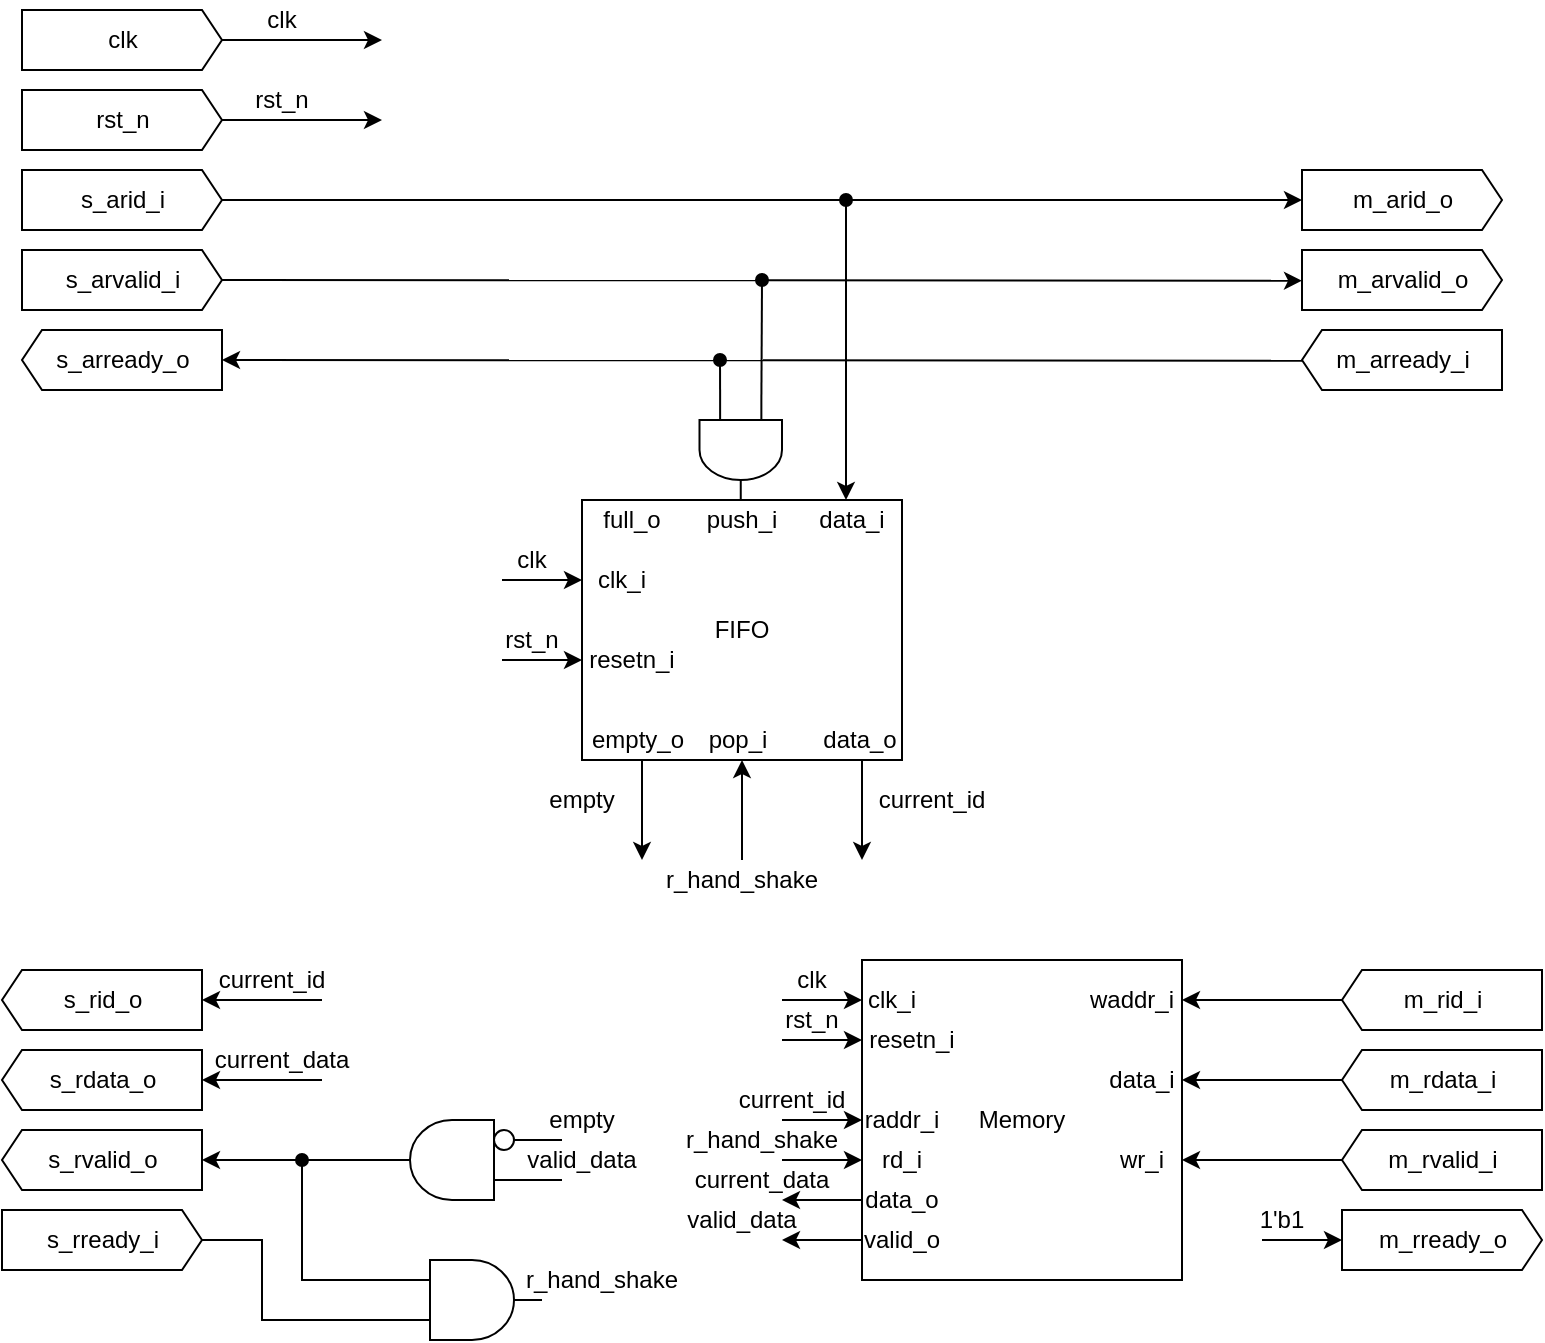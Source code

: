 <mxfile version="13.3.0" type="device"><diagram id="Gw0zMkrtRh1umM7MUWqY" name="Page-1"><mxGraphModel dx="1178" dy="657" grid="1" gridSize="10" guides="0" tooltips="1" connect="1" arrows="1" fold="1" page="1" pageScale="1" pageWidth="827" pageHeight="1169" math="0" shadow="0"><root><mxCell id="0"/><mxCell id="1" parent="0"/><mxCell id="RzUcPz_rTl-jym3OmIrF-1" value="FIFO" style="rounded=0;whiteSpace=wrap;html=1;" parent="1" vertex="1"><mxGeometry x="320" y="290" width="160" height="130" as="geometry"/></mxCell><mxCell id="RzUcPz_rTl-jym3OmIrF-2" value="data_i" style="text;html=1;strokeColor=none;fillColor=none;align=center;verticalAlign=middle;whiteSpace=wrap;rounded=0;" parent="1" vertex="1"><mxGeometry x="430" y="290" width="50" height="20" as="geometry"/></mxCell><mxCell id="RzUcPz_rTl-jym3OmIrF-3" value="push_i" style="text;html=1;strokeColor=none;fillColor=none;align=center;verticalAlign=middle;whiteSpace=wrap;rounded=0;" parent="1" vertex="1"><mxGeometry x="375" y="290" width="50" height="20" as="geometry"/></mxCell><mxCell id="RzUcPz_rTl-jym3OmIrF-4" value="full_o" style="text;html=1;strokeColor=none;fillColor=none;align=center;verticalAlign=middle;whiteSpace=wrap;rounded=0;" parent="1" vertex="1"><mxGeometry x="320" y="290" width="50" height="20" as="geometry"/></mxCell><mxCell id="RzUcPz_rTl-jym3OmIrF-5" value="data_o" style="text;html=1;strokeColor=none;fillColor=none;align=center;verticalAlign=middle;whiteSpace=wrap;rounded=0;" parent="1" vertex="1"><mxGeometry x="440" y="400" width="37.5" height="20" as="geometry"/></mxCell><mxCell id="RzUcPz_rTl-jym3OmIrF-6" value="empty_o" style="text;html=1;strokeColor=none;fillColor=none;align=center;verticalAlign=middle;whiteSpace=wrap;rounded=0;" parent="1" vertex="1"><mxGeometry x="322.5" y="400" width="50" height="20" as="geometry"/></mxCell><mxCell id="RzUcPz_rTl-jym3OmIrF-7" value="pop_i" style="text;html=1;strokeColor=none;fillColor=none;align=center;verticalAlign=middle;whiteSpace=wrap;rounded=0;" parent="1" vertex="1"><mxGeometry x="372.5" y="400" width="50" height="20" as="geometry"/></mxCell><mxCell id="RzUcPz_rTl-jym3OmIrF-21" value="m_rid_i" style="html=1;shadow=0;dashed=0;align=center;verticalAlign=middle;shape=mxgraph.arrows2.arrow;dy=0;dx=10;notch=0;direction=west;" parent="1" vertex="1"><mxGeometry x="700" y="525" width="100" height="30" as="geometry"/></mxCell><mxCell id="RzUcPz_rTl-jym3OmIrF-22" value="m_rdata_i" style="html=1;shadow=0;dashed=0;align=center;verticalAlign=middle;shape=mxgraph.arrows2.arrow;dy=0;dx=10;notch=0;direction=west;" parent="1" vertex="1"><mxGeometry x="700" y="565" width="100" height="30" as="geometry"/></mxCell><mxCell id="RzUcPz_rTl-jym3OmIrF-23" value="m_rvalid_i" style="html=1;shadow=0;dashed=0;align=center;verticalAlign=middle;shape=mxgraph.arrows2.arrow;dy=0;dx=10;notch=0;direction=west;" parent="1" vertex="1"><mxGeometry x="700" y="605" width="100" height="30" as="geometry"/></mxCell><mxCell id="RzUcPz_rTl-jym3OmIrF-24" value="m_rready_o" style="html=1;shadow=0;dashed=0;align=center;verticalAlign=middle;shape=mxgraph.arrows2.arrow;dy=0;dx=10;notch=0;" parent="1" vertex="1"><mxGeometry x="700" y="645" width="100" height="30" as="geometry"/></mxCell><mxCell id="RzUcPz_rTl-jym3OmIrF-26" value="clk_i" style="text;html=1;strokeColor=none;fillColor=none;align=center;verticalAlign=middle;whiteSpace=wrap;rounded=0;" parent="1" vertex="1"><mxGeometry x="320" y="320" width="40" height="20" as="geometry"/></mxCell><mxCell id="RzUcPz_rTl-jym3OmIrF-27" value="resetn_i" style="text;html=1;strokeColor=none;fillColor=none;align=center;verticalAlign=middle;whiteSpace=wrap;rounded=0;" parent="1" vertex="1"><mxGeometry x="320" y="360" width="50" height="20" as="geometry"/></mxCell><mxCell id="RzUcPz_rTl-jym3OmIrF-29" value="" style="endArrow=classic;html=1;endFill=1;" parent="1" edge="1"><mxGeometry width="50" height="50" relative="1" as="geometry"><mxPoint x="140" y="60.0" as="sourcePoint"/><mxPoint x="220" y="60.0" as="targetPoint"/></mxGeometry></mxCell><mxCell id="RzUcPz_rTl-jym3OmIrF-30" value="" style="endArrow=classic;html=1;endFill=1;" parent="1" edge="1"><mxGeometry width="50" height="50" relative="1" as="geometry"><mxPoint x="140" y="100.0" as="sourcePoint"/><mxPoint x="220" y="100.0" as="targetPoint"/></mxGeometry></mxCell><mxCell id="RzUcPz_rTl-jym3OmIrF-31" value="" style="endArrow=classic;html=1;entryX=0;entryY=0.5;entryDx=0;entryDy=0;entryPerimeter=0;endFill=1;exitX=1;exitY=0.5;exitDx=0;exitDy=0;exitPerimeter=0;" parent="1" source="RzUcPz_rTl-jym3OmIrF-11" target="RzUcPz_rTl-jym3OmIrF-18" edge="1"><mxGeometry width="50" height="50" relative="1" as="geometry"><mxPoint x="140" y="154.66" as="sourcePoint"/><mxPoint x="220" y="154.66" as="targetPoint"/></mxGeometry></mxCell><mxCell id="RzUcPz_rTl-jym3OmIrF-32" value="" style="endArrow=classic;html=1;entryX=0;entryY=0.5;entryDx=0;entryDy=0;entryPerimeter=0;endFill=1;" parent="1" edge="1"><mxGeometry width="50" height="50" relative="1" as="geometry"><mxPoint x="140" y="180.0" as="sourcePoint"/><mxPoint x="680" y="180.34" as="targetPoint"/></mxGeometry></mxCell><mxCell id="RzUcPz_rTl-jym3OmIrF-33" value="" style="endArrow=none;html=1;entryX=0;entryY=0.5;entryDx=0;entryDy=0;entryPerimeter=0;startArrow=classic;startFill=1;" parent="1" edge="1"><mxGeometry width="50" height="50" relative="1" as="geometry"><mxPoint x="140" y="220.0" as="sourcePoint"/><mxPoint x="680" y="220.34" as="targetPoint"/></mxGeometry></mxCell><mxCell id="RzUcPz_rTl-jym3OmIrF-35" value="" style="verticalLabelPosition=bottom;shadow=0;dashed=0;align=center;html=1;verticalAlign=top;shape=mxgraph.electrical.logic_gates.logic_gate;operation=and;direction=south;" parent="1" vertex="1"><mxGeometry x="378.75" y="240" width="41.25" height="50" as="geometry"/></mxCell><mxCell id="RzUcPz_rTl-jym3OmIrF-36" value="" style="endArrow=oval;html=1;exitX=0;exitY=0.75;exitDx=0;exitDy=0;exitPerimeter=0;endFill=1;" parent="1" source="RzUcPz_rTl-jym3OmIrF-35" edge="1"><mxGeometry width="50" height="50" relative="1" as="geometry"><mxPoint x="310" y="340" as="sourcePoint"/><mxPoint x="389" y="220" as="targetPoint"/></mxGeometry></mxCell><mxCell id="RzUcPz_rTl-jym3OmIrF-37" value="" style="endArrow=oval;html=1;exitX=0;exitY=0.25;exitDx=0;exitDy=0;exitPerimeter=0;endFill=1;" parent="1" source="RzUcPz_rTl-jym3OmIrF-35" edge="1"><mxGeometry width="50" height="50" relative="1" as="geometry"><mxPoint x="430" y="280" as="sourcePoint"/><mxPoint x="410" y="180" as="targetPoint"/></mxGeometry></mxCell><mxCell id="RzUcPz_rTl-jym3OmIrF-38" value="" style="endArrow=oval;html=1;endFill=1;startArrow=classic;startFill=1;" parent="1" edge="1"><mxGeometry width="50" height="50" relative="1" as="geometry"><mxPoint x="452" y="290" as="sourcePoint"/><mxPoint x="452" y="140" as="targetPoint"/></mxGeometry></mxCell><mxCell id="RzUcPz_rTl-jym3OmIrF-39" value="clk" style="text;html=1;strokeColor=none;fillColor=none;align=center;verticalAlign=middle;whiteSpace=wrap;rounded=0;" parent="1" vertex="1"><mxGeometry x="150" y="40" width="40" height="20" as="geometry"/></mxCell><mxCell id="RzUcPz_rTl-jym3OmIrF-40" value="rst_n" style="text;html=1;strokeColor=none;fillColor=none;align=center;verticalAlign=middle;whiteSpace=wrap;rounded=0;" parent="1" vertex="1"><mxGeometry x="150" y="80" width="40" height="20" as="geometry"/></mxCell><mxCell id="RzUcPz_rTl-jym3OmIrF-41" value="Memory" style="rounded=0;whiteSpace=wrap;html=1;" parent="1" vertex="1"><mxGeometry x="460" y="520" width="160" height="160" as="geometry"/></mxCell><mxCell id="RzUcPz_rTl-jym3OmIrF-49" value="empty" style="text;html=1;strokeColor=none;fillColor=none;align=center;verticalAlign=middle;whiteSpace=wrap;rounded=0;" parent="1" vertex="1"><mxGeometry x="300" y="430" width="40" height="20" as="geometry"/></mxCell><mxCell id="RzUcPz_rTl-jym3OmIrF-58" value="waddr_i" style="text;html=1;strokeColor=none;fillColor=none;align=center;verticalAlign=middle;whiteSpace=wrap;rounded=0;dashed=1;" parent="1" vertex="1"><mxGeometry x="570" y="530" width="50" height="20" as="geometry"/></mxCell><mxCell id="RzUcPz_rTl-jym3OmIrF-59" value="rd_i" style="text;html=1;strokeColor=none;fillColor=none;align=center;verticalAlign=middle;whiteSpace=wrap;rounded=0;dashed=1;" parent="1" vertex="1"><mxGeometry x="460" y="610" width="40" height="20" as="geometry"/></mxCell><mxCell id="RzUcPz_rTl-jym3OmIrF-61" value="wr_i" style="text;html=1;strokeColor=none;fillColor=none;align=center;verticalAlign=middle;whiteSpace=wrap;rounded=0;dashed=1;" parent="1" vertex="1"><mxGeometry x="580" y="610" width="40" height="20" as="geometry"/></mxCell><mxCell id="RzUcPz_rTl-jym3OmIrF-62" value="data_i" style="text;html=1;strokeColor=none;fillColor=none;align=center;verticalAlign=middle;whiteSpace=wrap;rounded=0;dashed=1;" parent="1" vertex="1"><mxGeometry x="580" y="570" width="40" height="20" as="geometry"/></mxCell><mxCell id="RzUcPz_rTl-jym3OmIrF-63" value="clk_i" style="text;html=1;strokeColor=none;fillColor=none;align=center;verticalAlign=middle;whiteSpace=wrap;rounded=0;dashed=1;" parent="1" vertex="1"><mxGeometry x="460" y="530" width="30" height="20" as="geometry"/></mxCell><mxCell id="RzUcPz_rTl-jym3OmIrF-71" value="data_o" style="text;html=1;strokeColor=none;fillColor=none;align=center;verticalAlign=middle;whiteSpace=wrap;rounded=0;dashed=1;" parent="1" vertex="1"><mxGeometry x="460" y="630" width="40" height="20" as="geometry"/></mxCell><mxCell id="KwdKvq8XDGuLJQCEz2_3-1" value="resetn_i" style="text;html=1;strokeColor=none;fillColor=none;align=center;verticalAlign=middle;whiteSpace=wrap;rounded=0;dashed=1;" parent="1" vertex="1"><mxGeometry x="460" y="550" width="50" height="20" as="geometry"/></mxCell><mxCell id="KwdKvq8XDGuLJQCEz2_3-3" value="valid_o" style="text;html=1;strokeColor=none;fillColor=none;align=center;verticalAlign=middle;whiteSpace=wrap;rounded=0;dashed=1;" parent="1" vertex="1"><mxGeometry x="460" y="650" width="40" height="20" as="geometry"/></mxCell><mxCell id="KwdKvq8XDGuLJQCEz2_3-4" value="raddr_i" style="text;html=1;strokeColor=none;fillColor=none;align=center;verticalAlign=middle;whiteSpace=wrap;rounded=0;dashed=1;" parent="1" vertex="1"><mxGeometry x="460" y="590" width="40" height="20" as="geometry"/></mxCell><mxCell id="KwdKvq8XDGuLJQCEz2_3-20" value="" style="endArrow=classic;html=1;" parent="1" edge="1"><mxGeometry width="50" height="50" relative="1" as="geometry"><mxPoint x="660" y="660" as="sourcePoint"/><mxPoint x="700" y="660" as="targetPoint"/></mxGeometry></mxCell><mxCell id="KwdKvq8XDGuLJQCEz2_3-21" value="1'b1" style="text;html=1;strokeColor=none;fillColor=none;align=center;verticalAlign=middle;whiteSpace=wrap;rounded=0;" parent="1" vertex="1"><mxGeometry x="650" y="640" width="40" height="20" as="geometry"/></mxCell><mxCell id="KwdKvq8XDGuLJQCEz2_3-23" value="" style="endArrow=classic;html=1;" parent="1" edge="1"><mxGeometry width="50" height="50" relative="1" as="geometry"><mxPoint x="700" y="540" as="sourcePoint"/><mxPoint x="620" y="540" as="targetPoint"/></mxGeometry></mxCell><mxCell id="KwdKvq8XDGuLJQCEz2_3-24" value="" style="endArrow=classic;html=1;" parent="1" edge="1"><mxGeometry width="50" height="50" relative="1" as="geometry"><mxPoint x="700" y="580" as="sourcePoint"/><mxPoint x="620" y="580" as="targetPoint"/></mxGeometry></mxCell><mxCell id="KwdKvq8XDGuLJQCEz2_3-25" value="" style="endArrow=classic;html=1;" parent="1" edge="1"><mxGeometry width="50" height="50" relative="1" as="geometry"><mxPoint x="700" y="620" as="sourcePoint"/><mxPoint x="620" y="620" as="targetPoint"/></mxGeometry></mxCell><mxCell id="KwdKvq8XDGuLJQCEz2_3-26" value="" style="endArrow=classic;html=1;" parent="1" edge="1"><mxGeometry width="50" height="50" relative="1" as="geometry"><mxPoint x="350" y="420" as="sourcePoint"/><mxPoint x="350" y="470" as="targetPoint"/></mxGeometry></mxCell><mxCell id="KwdKvq8XDGuLJQCEz2_3-27" value="" style="endArrow=none;html=1;startArrow=classic;startFill=1;endFill=0;" parent="1" edge="1"><mxGeometry width="50" height="50" relative="1" as="geometry"><mxPoint x="400" y="420" as="sourcePoint"/><mxPoint x="400" y="470" as="targetPoint"/></mxGeometry></mxCell><mxCell id="KwdKvq8XDGuLJQCEz2_3-28" value="" style="endArrow=classic;html=1;" parent="1" edge="1"><mxGeometry width="50" height="50" relative="1" as="geometry"><mxPoint x="460" y="420" as="sourcePoint"/><mxPoint x="460" y="470" as="targetPoint"/></mxGeometry></mxCell><mxCell id="KwdKvq8XDGuLJQCEz2_3-29" value="current_id" style="text;html=1;strokeColor=none;fillColor=none;align=center;verticalAlign=middle;whiteSpace=wrap;rounded=0;" parent="1" vertex="1"><mxGeometry x="470" y="430" width="50" height="20" as="geometry"/></mxCell><mxCell id="KwdKvq8XDGuLJQCEz2_3-30" value="" style="endArrow=classic;html=1;" parent="1" edge="1"><mxGeometry width="50" height="50" relative="1" as="geometry"><mxPoint x="190" y="540" as="sourcePoint"/><mxPoint x="130" y="540" as="targetPoint"/></mxGeometry></mxCell><mxCell id="RzUcPz_rTl-jym3OmIrF-14" value="s_rid_o" style="html=1;shadow=0;dashed=0;align=center;verticalAlign=middle;shape=mxgraph.arrows2.arrow;dy=0;dx=10;notch=0;direction=west;" parent="1" vertex="1"><mxGeometry x="30" y="525" width="100" height="30" as="geometry"/></mxCell><mxCell id="RzUcPz_rTl-jym3OmIrF-15" value="s_rdata_o" style="html=1;shadow=0;dashed=0;align=center;verticalAlign=middle;shape=mxgraph.arrows2.arrow;dy=0;dx=10;notch=0;direction=west;" parent="1" vertex="1"><mxGeometry x="30" y="565" width="100" height="30" as="geometry"/></mxCell><mxCell id="RzUcPz_rTl-jym3OmIrF-16" value="s_rvalid_o" style="html=1;shadow=0;dashed=0;align=center;verticalAlign=middle;shape=mxgraph.arrows2.arrow;dy=0;dx=10;notch=0;direction=west;" parent="1" vertex="1"><mxGeometry x="30" y="605" width="100" height="30" as="geometry"/></mxCell><mxCell id="RzUcPz_rTl-jym3OmIrF-17" value="s_rready_i" style="html=1;shadow=0;dashed=0;align=center;verticalAlign=middle;shape=mxgraph.arrows2.arrow;dy=0;dx=10;notch=0;" parent="1" vertex="1"><mxGeometry x="30" y="645" width="100" height="30" as="geometry"/></mxCell><mxCell id="KwdKvq8XDGuLJQCEz2_3-32" value="current_id" style="text;html=1;strokeColor=none;fillColor=none;align=center;verticalAlign=middle;whiteSpace=wrap;rounded=0;" parent="1" vertex="1"><mxGeometry x="140" y="520" width="50" height="20" as="geometry"/></mxCell><mxCell id="KwdKvq8XDGuLJQCEz2_3-33" value="" style="endArrow=classic;html=1;" parent="1" edge="1"><mxGeometry width="50" height="50" relative="1" as="geometry"><mxPoint x="460" y="640" as="sourcePoint"/><mxPoint x="420" y="640" as="targetPoint"/></mxGeometry></mxCell><mxCell id="KwdKvq8XDGuLJQCEz2_3-34" value="current_data" style="text;html=1;strokeColor=none;fillColor=none;align=center;verticalAlign=middle;whiteSpace=wrap;rounded=0;" parent="1" vertex="1"><mxGeometry x="390" y="620" width="40" height="20" as="geometry"/></mxCell><mxCell id="KwdKvq8XDGuLJQCEz2_3-35" value="" style="endArrow=classic;html=1;" parent="1" edge="1"><mxGeometry width="50" height="50" relative="1" as="geometry"><mxPoint x="190" y="580" as="sourcePoint"/><mxPoint x="130" y="580" as="targetPoint"/></mxGeometry></mxCell><mxCell id="KwdKvq8XDGuLJQCEz2_3-36" value="current_data" style="text;html=1;strokeColor=none;fillColor=none;align=center;verticalAlign=middle;whiteSpace=wrap;rounded=0;" parent="1" vertex="1"><mxGeometry x="150" y="560" width="40" height="20" as="geometry"/></mxCell><mxCell id="KwdKvq8XDGuLJQCEz2_3-37" value="" style="verticalLabelPosition=bottom;shadow=0;dashed=0;align=center;html=1;verticalAlign=top;shape=mxgraph.electrical.logic_gates.logic_gate;operation=and;direction=west;" parent="1" vertex="1"><mxGeometry x="220" y="600" width="70" height="40" as="geometry"/></mxCell><mxCell id="KwdKvq8XDGuLJQCEz2_3-38" value="" style="endArrow=classic;html=1;" parent="1" edge="1"><mxGeometry width="50" height="50" relative="1" as="geometry"><mxPoint x="220" y="620" as="sourcePoint"/><mxPoint x="130" y="620" as="targetPoint"/></mxGeometry></mxCell><mxCell id="KwdKvq8XDGuLJQCEz2_3-39" value="" style="endArrow=none;html=1;" parent="1" edge="1"><mxGeometry width="50" height="50" relative="1" as="geometry"><mxPoint x="290" y="610" as="sourcePoint"/><mxPoint x="310" y="610" as="targetPoint"/></mxGeometry></mxCell><mxCell id="KwdKvq8XDGuLJQCEz2_3-40" value="" style="endArrow=none;html=1;" parent="1" edge="1"><mxGeometry width="50" height="50" relative="1" as="geometry"><mxPoint x="290" y="630" as="sourcePoint"/><mxPoint x="310" y="630" as="targetPoint"/></mxGeometry></mxCell><mxCell id="KwdKvq8XDGuLJQCEz2_3-41" value="empty" style="text;html=1;strokeColor=none;fillColor=none;align=center;verticalAlign=middle;whiteSpace=wrap;rounded=0;" parent="1" vertex="1"><mxGeometry x="300" y="590" width="40" height="20" as="geometry"/></mxCell><mxCell id="KwdKvq8XDGuLJQCEz2_3-42" value="" style="ellipse;whiteSpace=wrap;html=1;aspect=fixed;" parent="1" vertex="1"><mxGeometry x="276" y="605" width="10" height="10" as="geometry"/></mxCell><mxCell id="KwdKvq8XDGuLJQCEz2_3-43" value="" style="endArrow=classic;html=1;" parent="1" edge="1"><mxGeometry width="50" height="50" relative="1" as="geometry"><mxPoint x="460" y="660" as="sourcePoint"/><mxPoint x="420" y="660" as="targetPoint"/></mxGeometry></mxCell><mxCell id="KwdKvq8XDGuLJQCEz2_3-44" value="valid_data" style="text;html=1;strokeColor=none;fillColor=none;align=center;verticalAlign=middle;whiteSpace=wrap;rounded=0;" parent="1" vertex="1"><mxGeometry x="380" y="640" width="40" height="20" as="geometry"/></mxCell><mxCell id="KwdKvq8XDGuLJQCEz2_3-45" value="valid_data" style="text;html=1;strokeColor=none;fillColor=none;align=center;verticalAlign=middle;whiteSpace=wrap;rounded=0;" parent="1" vertex="1"><mxGeometry x="300" y="610" width="40" height="20" as="geometry"/></mxCell><mxCell id="KwdKvq8XDGuLJQCEz2_3-46" value="" style="endArrow=none;html=1;startArrow=classic;startFill=1;endFill=0;" parent="1" edge="1"><mxGeometry width="50" height="50" relative="1" as="geometry"><mxPoint x="460" y="600" as="sourcePoint"/><mxPoint x="420" y="600" as="targetPoint"/></mxGeometry></mxCell><mxCell id="KwdKvq8XDGuLJQCEz2_3-47" value="current_id" style="text;html=1;strokeColor=none;fillColor=none;align=center;verticalAlign=middle;whiteSpace=wrap;rounded=0;" parent="1" vertex="1"><mxGeometry x="400" y="580" width="50" height="20" as="geometry"/></mxCell><mxCell id="KwdKvq8XDGuLJQCEz2_3-48" value="" style="endArrow=none;html=1;startArrow=classic;startFill=1;endFill=0;" parent="1" edge="1"><mxGeometry width="50" height="50" relative="1" as="geometry"><mxPoint x="460" y="620.0" as="sourcePoint"/><mxPoint x="420" y="620.0" as="targetPoint"/></mxGeometry></mxCell><mxCell id="KwdKvq8XDGuLJQCEz2_3-49" value="" style="verticalLabelPosition=bottom;shadow=0;dashed=0;align=center;html=1;verticalAlign=top;shape=mxgraph.electrical.logic_gates.logic_gate;operation=and;direction=east;" parent="1" vertex="1"><mxGeometry x="230" y="670" width="70" height="40" as="geometry"/></mxCell><mxCell id="KwdKvq8XDGuLJQCEz2_3-50" value="" style="endArrow=none;html=1;startArrow=oval;startFill=1;entryX=0;entryY=0.25;entryDx=0;entryDy=0;entryPerimeter=0;edgeStyle=orthogonalEdgeStyle;rounded=0;" parent="1" target="KwdKvq8XDGuLJQCEz2_3-49" edge="1"><mxGeometry width="50" height="50" relative="1" as="geometry"><mxPoint x="180" y="620" as="sourcePoint"/><mxPoint x="230" y="630" as="targetPoint"/><Array as="points"><mxPoint x="180" y="680"/></Array></mxGeometry></mxCell><mxCell id="KwdKvq8XDGuLJQCEz2_3-51" value="" style="endArrow=none;html=1;entryX=0;entryY=0.75;entryDx=0;entryDy=0;entryPerimeter=0;exitX=1;exitY=0.5;exitDx=0;exitDy=0;exitPerimeter=0;edgeStyle=orthogonalEdgeStyle;rounded=0;" parent="1" source="RzUcPz_rTl-jym3OmIrF-17" target="KwdKvq8XDGuLJQCEz2_3-49" edge="1"><mxGeometry width="50" height="50" relative="1" as="geometry"><mxPoint x="150" y="710" as="sourcePoint"/><mxPoint x="200" y="680" as="targetPoint"/><Array as="points"><mxPoint x="160" y="660"/><mxPoint x="160" y="700"/></Array></mxGeometry></mxCell><mxCell id="KwdKvq8XDGuLJQCEz2_3-52" value="r_hand_shake" style="text;html=1;strokeColor=none;fillColor=none;align=center;verticalAlign=middle;whiteSpace=wrap;rounded=0;" parent="1" vertex="1"><mxGeometry x="300" y="670" width="60" height="20" as="geometry"/></mxCell><mxCell id="KwdKvq8XDGuLJQCEz2_3-53" value="r_hand_shake" style="text;html=1;strokeColor=none;fillColor=none;align=center;verticalAlign=middle;whiteSpace=wrap;rounded=0;" parent="1" vertex="1"><mxGeometry x="380" y="470" width="40" height="20" as="geometry"/></mxCell><mxCell id="KwdKvq8XDGuLJQCEz2_3-54" value="r_hand_shake" style="text;html=1;strokeColor=none;fillColor=none;align=center;verticalAlign=middle;whiteSpace=wrap;rounded=0;" parent="1" vertex="1"><mxGeometry x="390" y="600" width="40" height="20" as="geometry"/></mxCell><mxCell id="KwdKvq8XDGuLJQCEz2_3-55" value="" style="endArrow=classic;html=1;" parent="1" edge="1"><mxGeometry width="50" height="50" relative="1" as="geometry"><mxPoint x="280" y="330" as="sourcePoint"/><mxPoint x="320" y="330" as="targetPoint"/></mxGeometry></mxCell><mxCell id="KwdKvq8XDGuLJQCEz2_3-56" value="" style="endArrow=classic;html=1;" parent="1" edge="1"><mxGeometry width="50" height="50" relative="1" as="geometry"><mxPoint x="280" y="370" as="sourcePoint"/><mxPoint x="320" y="370" as="targetPoint"/></mxGeometry></mxCell><mxCell id="KwdKvq8XDGuLJQCEz2_3-57" value="" style="endArrow=classic;html=1;" parent="1" edge="1"><mxGeometry width="50" height="50" relative="1" as="geometry"><mxPoint x="420" y="540" as="sourcePoint"/><mxPoint x="460" y="540" as="targetPoint"/></mxGeometry></mxCell><mxCell id="KwdKvq8XDGuLJQCEz2_3-58" value="" style="endArrow=classic;html=1;" parent="1" edge="1"><mxGeometry width="50" height="50" relative="1" as="geometry"><mxPoint x="420" y="560" as="sourcePoint"/><mxPoint x="460" y="560" as="targetPoint"/></mxGeometry></mxCell><mxCell id="KwdKvq8XDGuLJQCEz2_3-59" value="clk" style="text;html=1;strokeColor=none;fillColor=none;align=center;verticalAlign=middle;whiteSpace=wrap;rounded=0;" parent="1" vertex="1"><mxGeometry x="280" y="310" width="30" height="20" as="geometry"/></mxCell><mxCell id="KwdKvq8XDGuLJQCEz2_3-61" value="clk" style="text;html=1;strokeColor=none;fillColor=none;align=center;verticalAlign=middle;whiteSpace=wrap;rounded=0;" parent="1" vertex="1"><mxGeometry x="420" y="520" width="30" height="20" as="geometry"/></mxCell><mxCell id="KwdKvq8XDGuLJQCEz2_3-62" value="rst_n" style="text;html=1;strokeColor=none;fillColor=none;align=center;verticalAlign=middle;whiteSpace=wrap;rounded=0;" parent="1" vertex="1"><mxGeometry x="280" y="350" width="30" height="20" as="geometry"/></mxCell><mxCell id="KwdKvq8XDGuLJQCEz2_3-63" value="rst_n" style="text;html=1;strokeColor=none;fillColor=none;align=center;verticalAlign=middle;whiteSpace=wrap;rounded=0;" parent="1" vertex="1"><mxGeometry x="420" y="540" width="30" height="20" as="geometry"/></mxCell><mxCell id="RzUcPz_rTl-jym3OmIrF-9" value="clk" style="html=1;shadow=0;dashed=0;align=center;verticalAlign=middle;shape=mxgraph.arrows2.arrow;dy=0;dx=10;notch=0;" parent="1" vertex="1"><mxGeometry x="40" y="45" width="100" height="30" as="geometry"/></mxCell><mxCell id="RzUcPz_rTl-jym3OmIrF-10" value="rst_n" style="html=1;shadow=0;dashed=0;align=center;verticalAlign=middle;shape=mxgraph.arrows2.arrow;dy=0;dx=10;notch=0;" parent="1" vertex="1"><mxGeometry x="40" y="85" width="100" height="30" as="geometry"/></mxCell><mxCell id="RzUcPz_rTl-jym3OmIrF-11" value="s_arid_i" style="html=1;shadow=0;dashed=0;align=center;verticalAlign=middle;shape=mxgraph.arrows2.arrow;dy=0;dx=10;notch=0;" parent="1" vertex="1"><mxGeometry x="40" y="125" width="100" height="30" as="geometry"/></mxCell><mxCell id="RzUcPz_rTl-jym3OmIrF-12" value="s_arvalid_i" style="html=1;shadow=0;dashed=0;align=center;verticalAlign=middle;shape=mxgraph.arrows2.arrow;dy=0;dx=10;notch=0;" parent="1" vertex="1"><mxGeometry x="40" y="165" width="100" height="30" as="geometry"/></mxCell><mxCell id="RzUcPz_rTl-jym3OmIrF-13" value="s_arready_o" style="html=1;shadow=0;dashed=0;align=center;verticalAlign=middle;shape=mxgraph.arrows2.arrow;dy=0;dx=10;notch=0;direction=west;" parent="1" vertex="1"><mxGeometry x="40" y="205" width="100" height="30" as="geometry"/></mxCell><mxCell id="RzUcPz_rTl-jym3OmIrF-18" value="m_arid_o" style="html=1;shadow=0;dashed=0;align=center;verticalAlign=middle;shape=mxgraph.arrows2.arrow;dy=0;dx=10;notch=0;" parent="1" vertex="1"><mxGeometry x="680" y="125" width="100" height="30" as="geometry"/></mxCell><mxCell id="RzUcPz_rTl-jym3OmIrF-19" value="m_arvalid_o" style="html=1;shadow=0;dashed=0;align=center;verticalAlign=middle;shape=mxgraph.arrows2.arrow;dy=0;dx=10;notch=0;" parent="1" vertex="1"><mxGeometry x="680" y="165" width="100" height="30" as="geometry"/></mxCell><mxCell id="RzUcPz_rTl-jym3OmIrF-20" value="m_arready_i" style="html=1;shadow=0;dashed=0;align=center;verticalAlign=middle;shape=mxgraph.arrows2.arrow;dy=0;dx=10;notch=0;direction=west;" parent="1" vertex="1"><mxGeometry x="680" y="205" width="100" height="30" as="geometry"/></mxCell></root></mxGraphModel></diagram></mxfile>